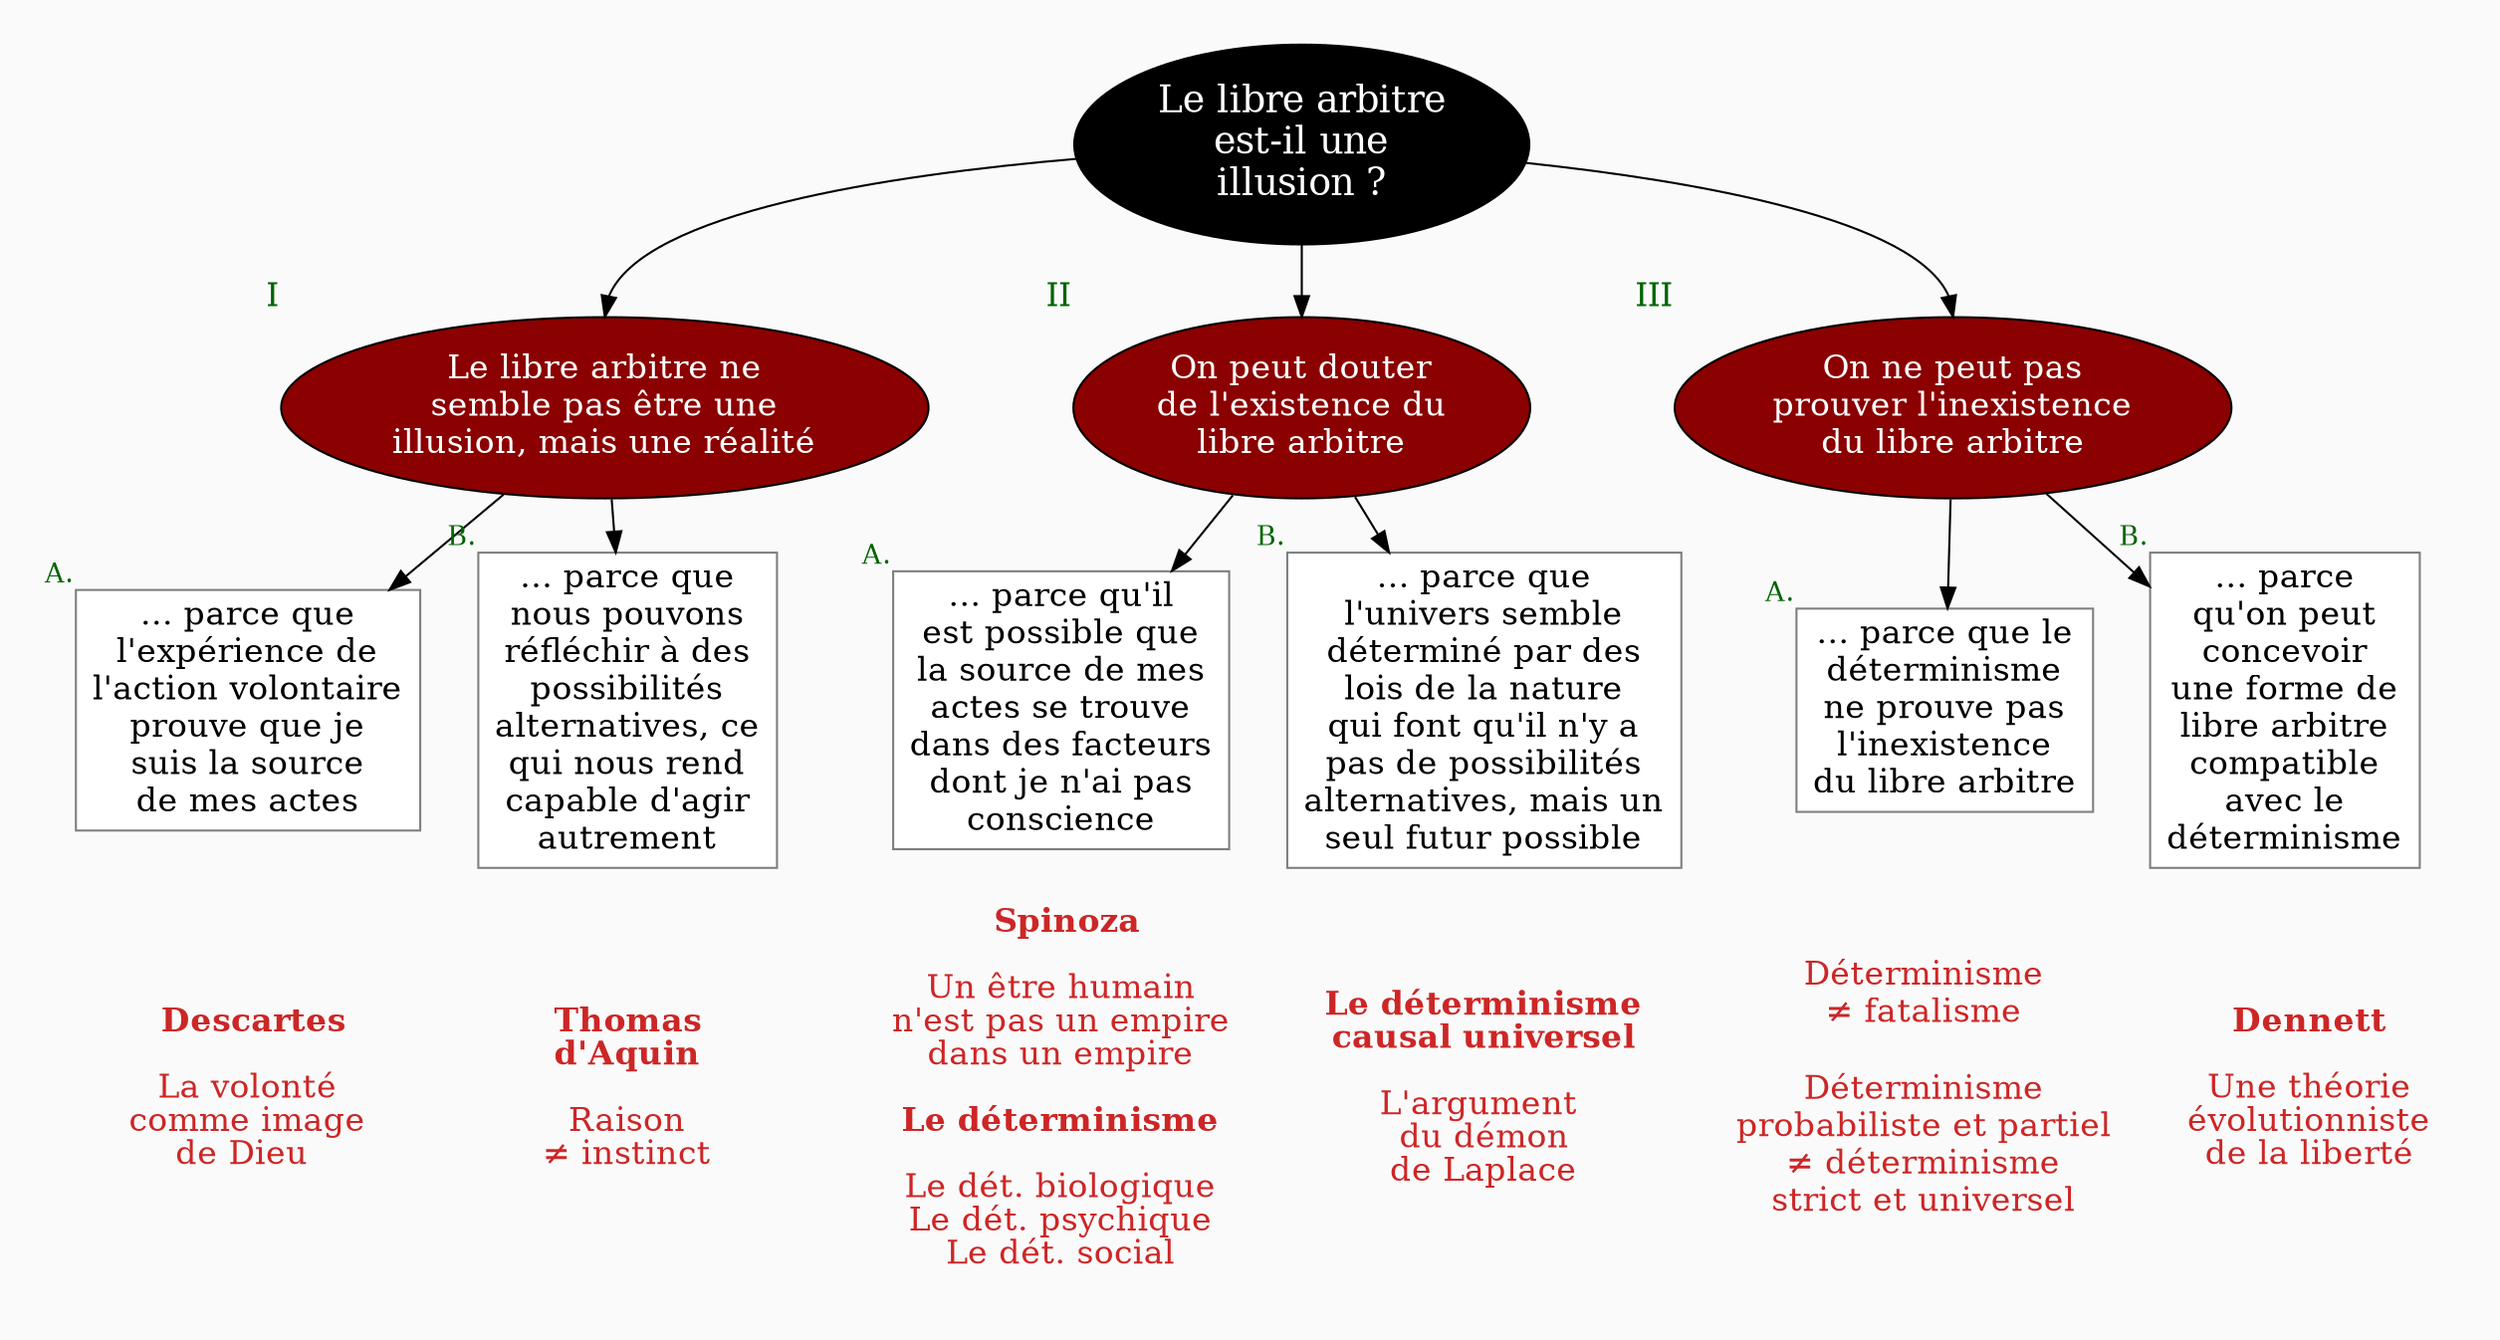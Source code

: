 digraph G {
// Template : diagram
// Usage : plan de cours, cours sur le libre arbitre

//rankdir=LR
splines=true
//splines=curved
bgcolor=grey98
pad=0.3
style=filled
edge[minlen=3]
ranksep=0.1
nodesep=0.2 // valeur à changer ?

// NIVEAU 1
node[style=filled; fillcolor=12 ; fontcolor=white ; fontsize=18]
// a1[label=""]
a1[label="Le libre arbitre
est-il une
illusion ?"]

// NIVEAU 2
node[style=filled;fillcolor=red4;fontcolor=white; fontsize=16]
// b1[label=""]
a1->b1[headport=n;fontcolor=grey50;minlen=4]
a1->b2[headport=n;fontcolor=grey50;minlen=4]
a1->b3[headport=n;fontcolor=grey50;minlen=4]
b1[label="Le libre arbitre ne
semble pas être une
illusion, mais une réalité";xlabel=<<FONT color="darkgreen">I</FONT>>]    
b2[label="On peut douter
de l'existence du
libre arbitre";xlabel=<<FONT color="darkgreen">II</FONT>>]
b3[label="On ne peut pas
prouver l'inexistence
du libre arbitre";xlabel=<<FONT color="darkgreen">III</FONT>>]

{rank=same;b1->b2[style=invis;minlen=5]}
{rank=same;b2->b3[style=invis;minlen=5]}

// NIVEAU 3 (sans intermédiaire)
node [shape=box; style=filled;fillcolor=white;fontcolor=black;color=grey50]
// c1[label=""]
b1->{c1,c2}
c1[label="… parce que
l'expérience de
l'action volontaire
prouve que je
suis la source
de mes actes";xlabel=<<font point-size="13" color="darkgreen">A.</font>>]
c2[label="… parce que
nous pouvons
réfléchir à des
possibilités
alternatives, ce
qui nous rend
capable d'agir
autrement";xlabel=<<font point-size="13" color="darkgreen">B.</font>>]


b2->{c4,c5}
c4[label="… parce qu'il
est possible que
la source de mes
actes se trouve
dans des facteurs
dont je n'ai pas
conscience";xlabel=<<font point-size="13" color="darkgreen">A.</font>>]
c5[label="… parce que
l'univers semble
déterminé par des
lois de la nature
qui font qu'il n'y a
pas de possibilités
alternatives, mais un
seul futur possible";xlabel=<<font point-size="13" color="darkgreen">B.</font>>]



b3->{c6,c7}
c6[label="… parce que le
déterminisme
ne prouve pas
l'inexistence
du libre arbitre";xlabel=<<font point-size="13" color="darkgreen">A.</font>>]
c7[label="… parce
qu'on peut
concevoir
une forme de
libre arbitre
compatible
avec le
déterminisme";xlabel=<<font point-size="13" color="darkgreen">B.</font>>]

// INTERMEDIAIRE AVANT NIVEAU 3
node[style="filled,rounded";fillcolor=grey78;shape=box;margin=0.15]
// [arrowhead=none]
// bc1[label=""]


// NIVEAU 3 (avec intermédiaire)
node[style="filled";fillcolor=white;shape=box;color=grey50]
// c1[label=""]


// NIVEAU 4
node[style="filled, rounded";fillcolor=white;shape=box;color=grey50]
// d1[label=""]


// ETIQUETTES EN ROUGE
node[shape=plaintext;fontcolor=firebrick3;fillcolor=grey98]
// e1[label=< <B>= Titre</B><BR /><BR />Contenu<BR /> >]
// e1[label=""]
// ->e1[minlen=1;style=invis]


c1->e1[minlen=1;style=invis]
e1[label=< <B>Descartes</B><BR /><BR />La volonté<br/>comme image<br/>de Dieu >]

c2->e2[minlen=1;style=invis]
e2[label=< <B>Thomas <br/>d'Aquin</B><BR /><BR />Raison<br/>≠ instinct>]


c4->e4[minlen=1;style=invis]
e4[label=< <B>Spinoza</B><BR /><BR />Un être humain<br/>n'est pas un empire
<br/>dans un empire<br/>
<br/>
<b>Le déterminisme</b><br/><br/>
Le dét. biologique<br/>
Le dét. psychique<br/>
Le dét. social>]

c5->e5[minlen=1;style=invis]
e5[label=<<b>Le déterminisme
<br/>causal universel</b>
<br/><br/>
L'argument <br/>du démon
<br/>de Laplace>]

c6->e6[minlen=1;style=invis]
e6[label="Déterminisme
≠ fatalisme

Déterminisme
probabiliste et partiel
≠ déterminisme
strict et universel"]

c7->e7[minlen=1;style=invis]
e7[label=<<b>Dennett</b><br/><br/>
Une théorie<br/>
évolutionniste<br/>
de la liberté>]

{rank=same;c1->c2[style=invis;minlen=2]}
{rank=same;c2->c4[style=invis;minlen=4]}
{rank=same;c4->c5[style=invis;minlen=2]}

{rank=same;c5->c6[style=invis;minlen=4]}
{rank=same;c6->c7[style=invis;minlen=2]}
// Remarques
node[color=blue;shape=box;style=filled;margin=0.07;fontcolor=black;fontsize=13]
edge[color=blue;arrowhead="none";xlabel="";style=dashed]
// r1[label=""]
// {rank=same;->r1}
// {rank=same;r1->[dir=back]}


}
